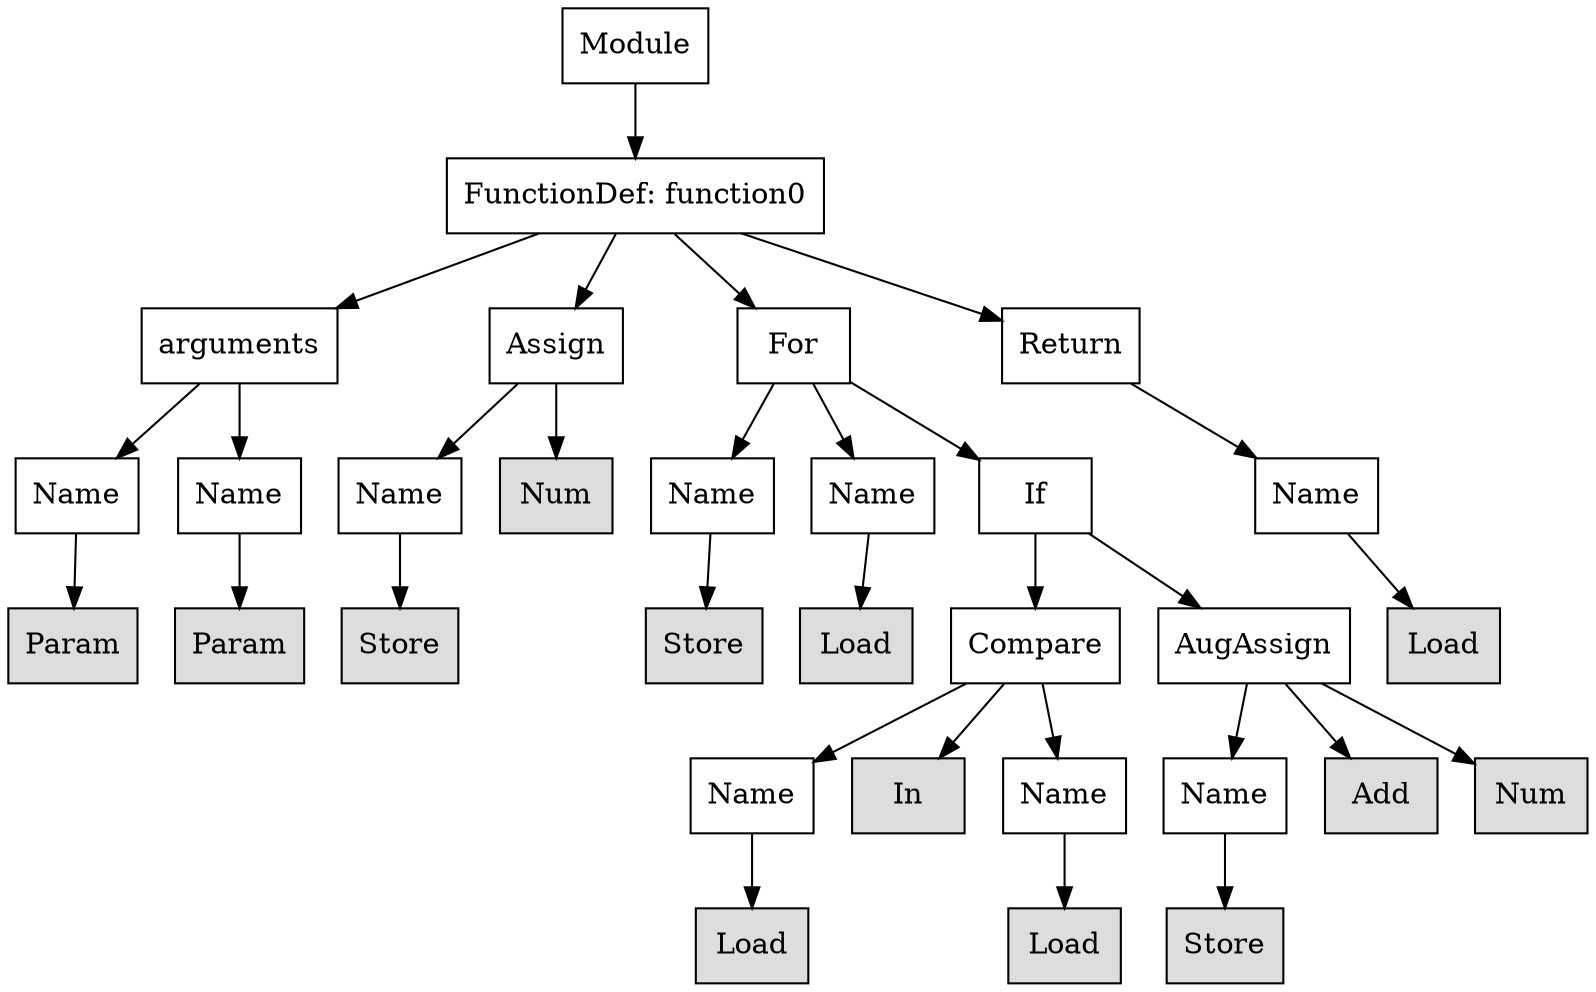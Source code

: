 digraph G {
n0 [shape=rect, label="Module"];
n1 [shape=rect, label="FunctionDef: function0"];
n2 [shape=rect, label="arguments"];
n3 [shape=rect, label="Assign"];
n4 [shape=rect, label="For"];
n5 [shape=rect, label="Return"];
n6 [shape=rect, label="Name"];
n7 [shape=rect, label="Name"];
n8 [shape=rect, label="Name"];
n9 [shape=rect, label="Num" style="filled" fillcolor="#dddddd"];
n10 [shape=rect, label="Name"];
n11 [shape=rect, label="Name"];
n12 [shape=rect, label="If"];
n13 [shape=rect, label="Name"];
n14 [shape=rect, label="Param" style="filled" fillcolor="#dddddd"];
n15 [shape=rect, label="Param" style="filled" fillcolor="#dddddd"];
n16 [shape=rect, label="Store" style="filled" fillcolor="#dddddd"];
n17 [shape=rect, label="Store" style="filled" fillcolor="#dddddd"];
n18 [shape=rect, label="Load" style="filled" fillcolor="#dddddd"];
n19 [shape=rect, label="Compare"];
n20 [shape=rect, label="AugAssign"];
n21 [shape=rect, label="Load" style="filled" fillcolor="#dddddd"];
n22 [shape=rect, label="Name"];
n23 [shape=rect, label="In" style="filled" fillcolor="#dddddd"];
n24 [shape=rect, label="Name"];
n25 [shape=rect, label="Name"];
n26 [shape=rect, label="Add" style="filled" fillcolor="#dddddd"];
n27 [shape=rect, label="Num" style="filled" fillcolor="#dddddd"];
n28 [shape=rect, label="Load" style="filled" fillcolor="#dddddd"];
n29 [shape=rect, label="Load" style="filled" fillcolor="#dddddd"];
n30 [shape=rect, label="Store" style="filled" fillcolor="#dddddd"];
n0 -> n1;
n1 -> n2;
n1 -> n3;
n1 -> n4;
n1 -> n5;
n2 -> n6;
n2 -> n7;
n3 -> n8;
n3 -> n9;
n4 -> n10;
n4 -> n11;
n4 -> n12;
n5 -> n13;
n6 -> n14;
n7 -> n15;
n8 -> n16;
n10 -> n17;
n11 -> n18;
n12 -> n19;
n12 -> n20;
n13 -> n21;
n19 -> n22;
n19 -> n23;
n19 -> n24;
n20 -> n25;
n20 -> n26;
n20 -> n27;
n22 -> n28;
n24 -> n29;
n25 -> n30;
}
